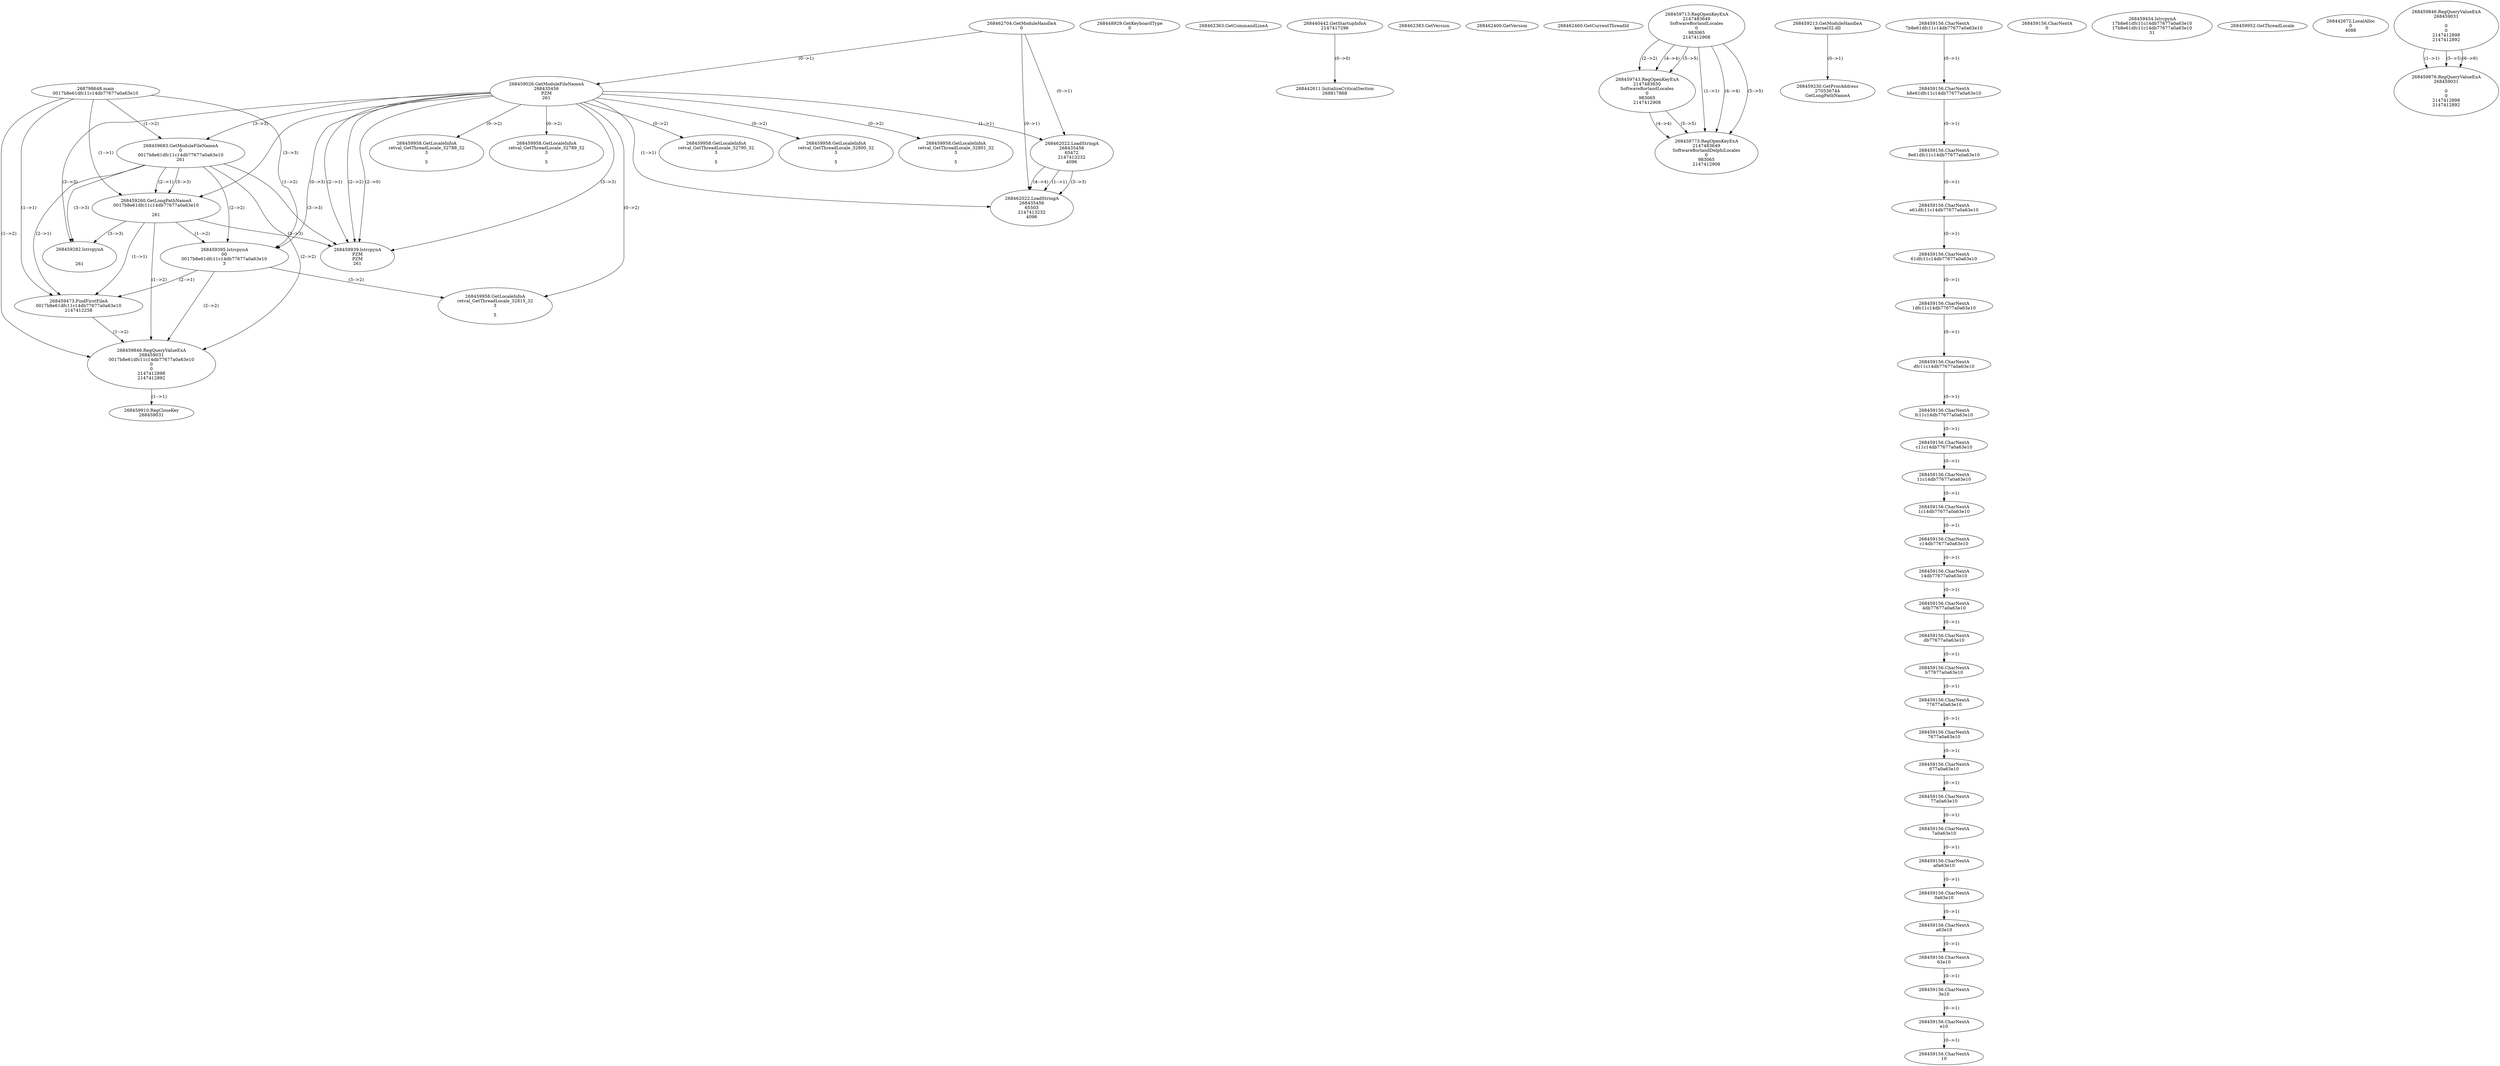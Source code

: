 // Global SCDG with merge call
digraph {
	0 [label="268798648.main
0017b8e61dfc11c14db77677a0a63e10"]
	1 [label="268462704.GetModuleHandleA
0"]
	2 [label="268448929.GetKeyboardType
0"]
	3 [label="268462363.GetCommandLineA
"]
	4 [label="268440442.GetStartupInfoA
2147417296"]
	5 [label="268462383.GetVersion
"]
	6 [label="268462400.GetVersion
"]
	7 [label="268462460.GetCurrentThreadId
"]
	8 [label="268459026.GetModuleFileNameA
268435456
PZM
261"]
	1 -> 8 [label="(0-->1)"]
	9 [label="268459683.GetModuleFileNameA
0
0017b8e61dfc11c14db77677a0a63e10
261"]
	0 -> 9 [label="(1-->2)"]
	8 -> 9 [label="(3-->3)"]
	10 [label="268459713.RegOpenKeyExA
2147483649
Software\Borland\Locales
0
983065
2147412908"]
	11 [label="268459743.RegOpenKeyExA
2147483650
Software\Borland\Locales
0
983065
2147412908"]
	10 -> 11 [label="(2-->2)"]
	10 -> 11 [label="(4-->4)"]
	10 -> 11 [label="(5-->5)"]
	12 [label="268459213.GetModuleHandleA
kernel32.dll"]
	13 [label="268459230.GetProcAddress
270536744
GetLongPathNameA"]
	12 -> 13 [label="(0-->1)"]
	14 [label="268459260.GetLongPathNameA
0017b8e61dfc11c14db77677a0a63e10

261"]
	0 -> 14 [label="(1-->1)"]
	9 -> 14 [label="(2-->1)"]
	8 -> 14 [label="(3-->3)"]
	9 -> 14 [label="(3-->3)"]
	15 [label="268459395.lstrcpynA
00
0017b8e61dfc11c14db77677a0a63e10
3"]
	0 -> 15 [label="(1-->2)"]
	9 -> 15 [label="(2-->2)"]
	14 -> 15 [label="(1-->2)"]
	8 -> 15 [label="(0-->3)"]
	16 [label="268459156.CharNextA
7b8e61dfc11c14db77677a0a63e10"]
	17 [label="268459156.CharNextA
b8e61dfc11c14db77677a0a63e10"]
	16 -> 17 [label="(0-->1)"]
	18 [label="268459156.CharNextA
8e61dfc11c14db77677a0a63e10"]
	17 -> 18 [label="(0-->1)"]
	19 [label="268459156.CharNextA
e61dfc11c14db77677a0a63e10"]
	18 -> 19 [label="(0-->1)"]
	20 [label="268459156.CharNextA
61dfc11c14db77677a0a63e10"]
	19 -> 20 [label="(0-->1)"]
	21 [label="268459156.CharNextA
1dfc11c14db77677a0a63e10"]
	20 -> 21 [label="(0-->1)"]
	22 [label="268459156.CharNextA
dfc11c14db77677a0a63e10"]
	21 -> 22 [label="(0-->1)"]
	23 [label="268459156.CharNextA
fc11c14db77677a0a63e10"]
	22 -> 23 [label="(0-->1)"]
	24 [label="268459156.CharNextA
c11c14db77677a0a63e10"]
	23 -> 24 [label="(0-->1)"]
	25 [label="268459156.CharNextA
11c14db77677a0a63e10"]
	24 -> 25 [label="(0-->1)"]
	26 [label="268459156.CharNextA
1c14db77677a0a63e10"]
	25 -> 26 [label="(0-->1)"]
	27 [label="268459156.CharNextA
c14db77677a0a63e10"]
	26 -> 27 [label="(0-->1)"]
	28 [label="268459156.CharNextA
14db77677a0a63e10"]
	27 -> 28 [label="(0-->1)"]
	29 [label="268459156.CharNextA
4db77677a0a63e10"]
	28 -> 29 [label="(0-->1)"]
	30 [label="268459156.CharNextA
db77677a0a63e10"]
	29 -> 30 [label="(0-->1)"]
	31 [label="268459156.CharNextA
b77677a0a63e10"]
	30 -> 31 [label="(0-->1)"]
	32 [label="268459156.CharNextA
77677a0a63e10"]
	31 -> 32 [label="(0-->1)"]
	33 [label="268459156.CharNextA
7677a0a63e10"]
	32 -> 33 [label="(0-->1)"]
	34 [label="268459156.CharNextA
677a0a63e10"]
	33 -> 34 [label="(0-->1)"]
	35 [label="268459156.CharNextA
77a0a63e10"]
	34 -> 35 [label="(0-->1)"]
	36 [label="268459156.CharNextA
7a0a63e10"]
	35 -> 36 [label="(0-->1)"]
	37 [label="268459156.CharNextA
a0a63e10"]
	36 -> 37 [label="(0-->1)"]
	38 [label="268459156.CharNextA
0a63e10"]
	37 -> 38 [label="(0-->1)"]
	39 [label="268459156.CharNextA
a63e10"]
	38 -> 39 [label="(0-->1)"]
	40 [label="268459156.CharNextA
63e10"]
	39 -> 40 [label="(0-->1)"]
	41 [label="268459156.CharNextA
3e10"]
	40 -> 41 [label="(0-->1)"]
	42 [label="268459156.CharNextA
e10"]
	41 -> 42 [label="(0-->1)"]
	43 [label="268459156.CharNextA
10"]
	42 -> 43 [label="(0-->1)"]
	44 [label="268459156.CharNextA
0"]
	45 [label="268459454.lstrcpynA
17b8e61dfc11c14db77677a0a63e10
17b8e61dfc11c14db77677a0a63e10
31"]
	46 [label="268459473.FindFirstFileA
0017b8e61dfc11c14db77677a0a63e10
2147412258"]
	0 -> 46 [label="(1-->1)"]
	9 -> 46 [label="(2-->1)"]
	14 -> 46 [label="(1-->1)"]
	15 -> 46 [label="(2-->1)"]
	47 [label="268459846.RegQueryValueExA
268459031
0017b8e61dfc11c14db77677a0a63e10
0
0
2147412898
2147412892"]
	0 -> 47 [label="(1-->2)"]
	9 -> 47 [label="(2-->2)"]
	14 -> 47 [label="(1-->2)"]
	15 -> 47 [label="(2-->2)"]
	46 -> 47 [label="(1-->2)"]
	48 [label="268459910.RegCloseKey
268459031"]
	47 -> 48 [label="(1-->1)"]
	49 [label="268459939.lstrcpynA
PZM
PZM
261"]
	8 -> 49 [label="(2-->1)"]
	8 -> 49 [label="(2-->2)"]
	8 -> 49 [label="(3-->3)"]
	9 -> 49 [label="(3-->3)"]
	14 -> 49 [label="(3-->3)"]
	8 -> 49 [label="(2-->0)"]
	50 [label="268459952.GetThreadLocale
"]
	51 [label="268459958.GetLocaleInfoA
retval_GetThreadLocale_32815_32
3

5"]
	8 -> 51 [label="(0-->2)"]
	15 -> 51 [label="(3-->2)"]
	52 [label="268462022.LoadStringA
268435456
65472
2147413232
4096"]
	1 -> 52 [label="(0-->1)"]
	8 -> 52 [label="(1-->1)"]
	53 [label="268442611.InitializeCriticalSection
268817868"]
	4 -> 53 [label="(0-->0)"]
	54 [label="268442672.LocalAlloc
0
4088"]
	55 [label="268459282.lstrcpynA


261"]
	8 -> 55 [label="(3-->3)"]
	9 -> 55 [label="(3-->3)"]
	14 -> 55 [label="(3-->3)"]
	56 [label="268459846.RegQueryValueExA
268459031

0
0
2147412898
2147412892"]
	57 [label="268459958.GetLocaleInfoA
retval_GetThreadLocale_32788_32
3

5"]
	8 -> 57 [label="(0-->2)"]
	58 [label="268462022.LoadStringA
268435456
65503
2147413232
4096"]
	1 -> 58 [label="(0-->1)"]
	8 -> 58 [label="(1-->1)"]
	52 -> 58 [label="(1-->1)"]
	52 -> 58 [label="(3-->3)"]
	52 -> 58 [label="(4-->4)"]
	59 [label="268459876.RegQueryValueExA
268459031

0
0
2147412898
2147412892"]
	56 -> 59 [label="(1-->1)"]
	56 -> 59 [label="(5-->5)"]
	56 -> 59 [label="(6-->6)"]
	60 [label="268459958.GetLocaleInfoA
retval_GetThreadLocale_32789_32
3

5"]
	8 -> 60 [label="(0-->2)"]
	61 [label="268459958.GetLocaleInfoA
retval_GetThreadLocale_32790_32
3

5"]
	8 -> 61 [label="(0-->2)"]
	62 [label="268459773.RegOpenKeyExA
2147483649
Software\Borland\Delphi\Locales
0
983065
2147412908"]
	10 -> 62 [label="(1-->1)"]
	10 -> 62 [label="(4-->4)"]
	11 -> 62 [label="(4-->4)"]
	10 -> 62 [label="(5-->5)"]
	11 -> 62 [label="(5-->5)"]
	63 [label="268459958.GetLocaleInfoA
retval_GetThreadLocale_32800_32
3

5"]
	8 -> 63 [label="(0-->2)"]
	64 [label="268459958.GetLocaleInfoA
retval_GetThreadLocale_32801_32
3

5"]
	8 -> 64 [label="(0-->2)"]
}
